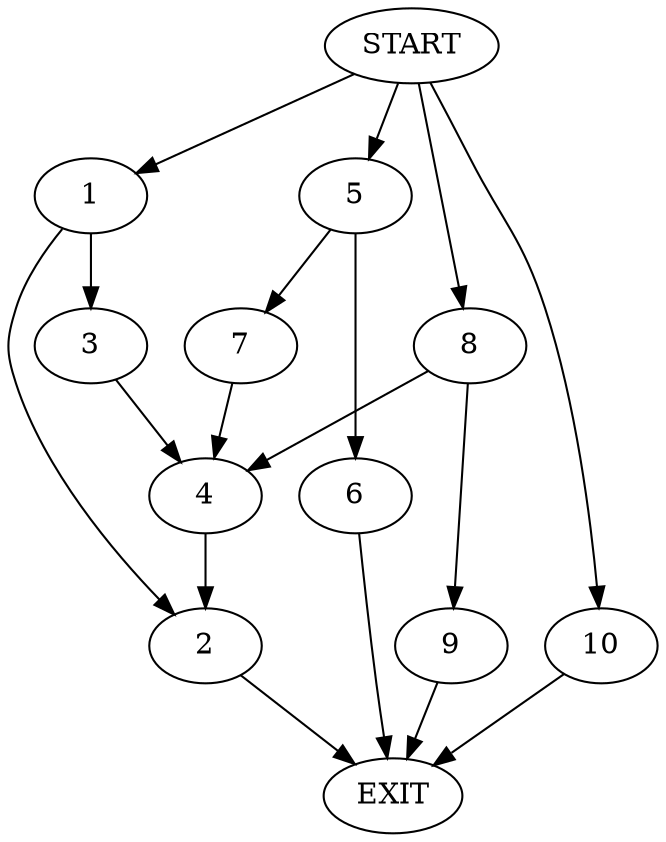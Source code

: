 digraph {
0 [label="START"]
11 [label="EXIT"]
0 -> 1
1 -> 2
1 -> 3
2 -> 11
3 -> 4
4 -> 2
0 -> 5
5 -> 6
5 -> 7
6 -> 11
7 -> 4
0 -> 8
8 -> 9
8 -> 4
9 -> 11
0 -> 10
10 -> 11
}

